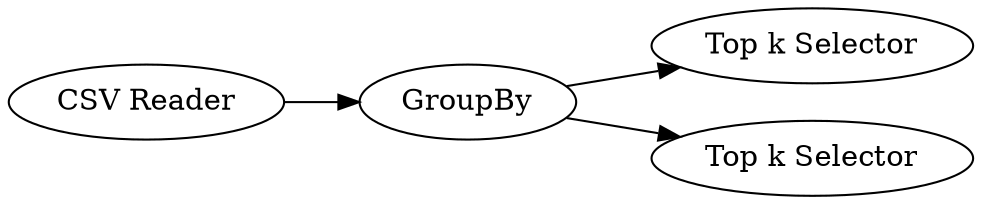 digraph {
	2 -> 3
	2 -> 4
	1 -> 2
	1 [label="CSV Reader"]
	4 [label="Top k Selector"]
	3 [label="Top k Selector"]
	2 [label=GroupBy]
	rankdir=LR
}
